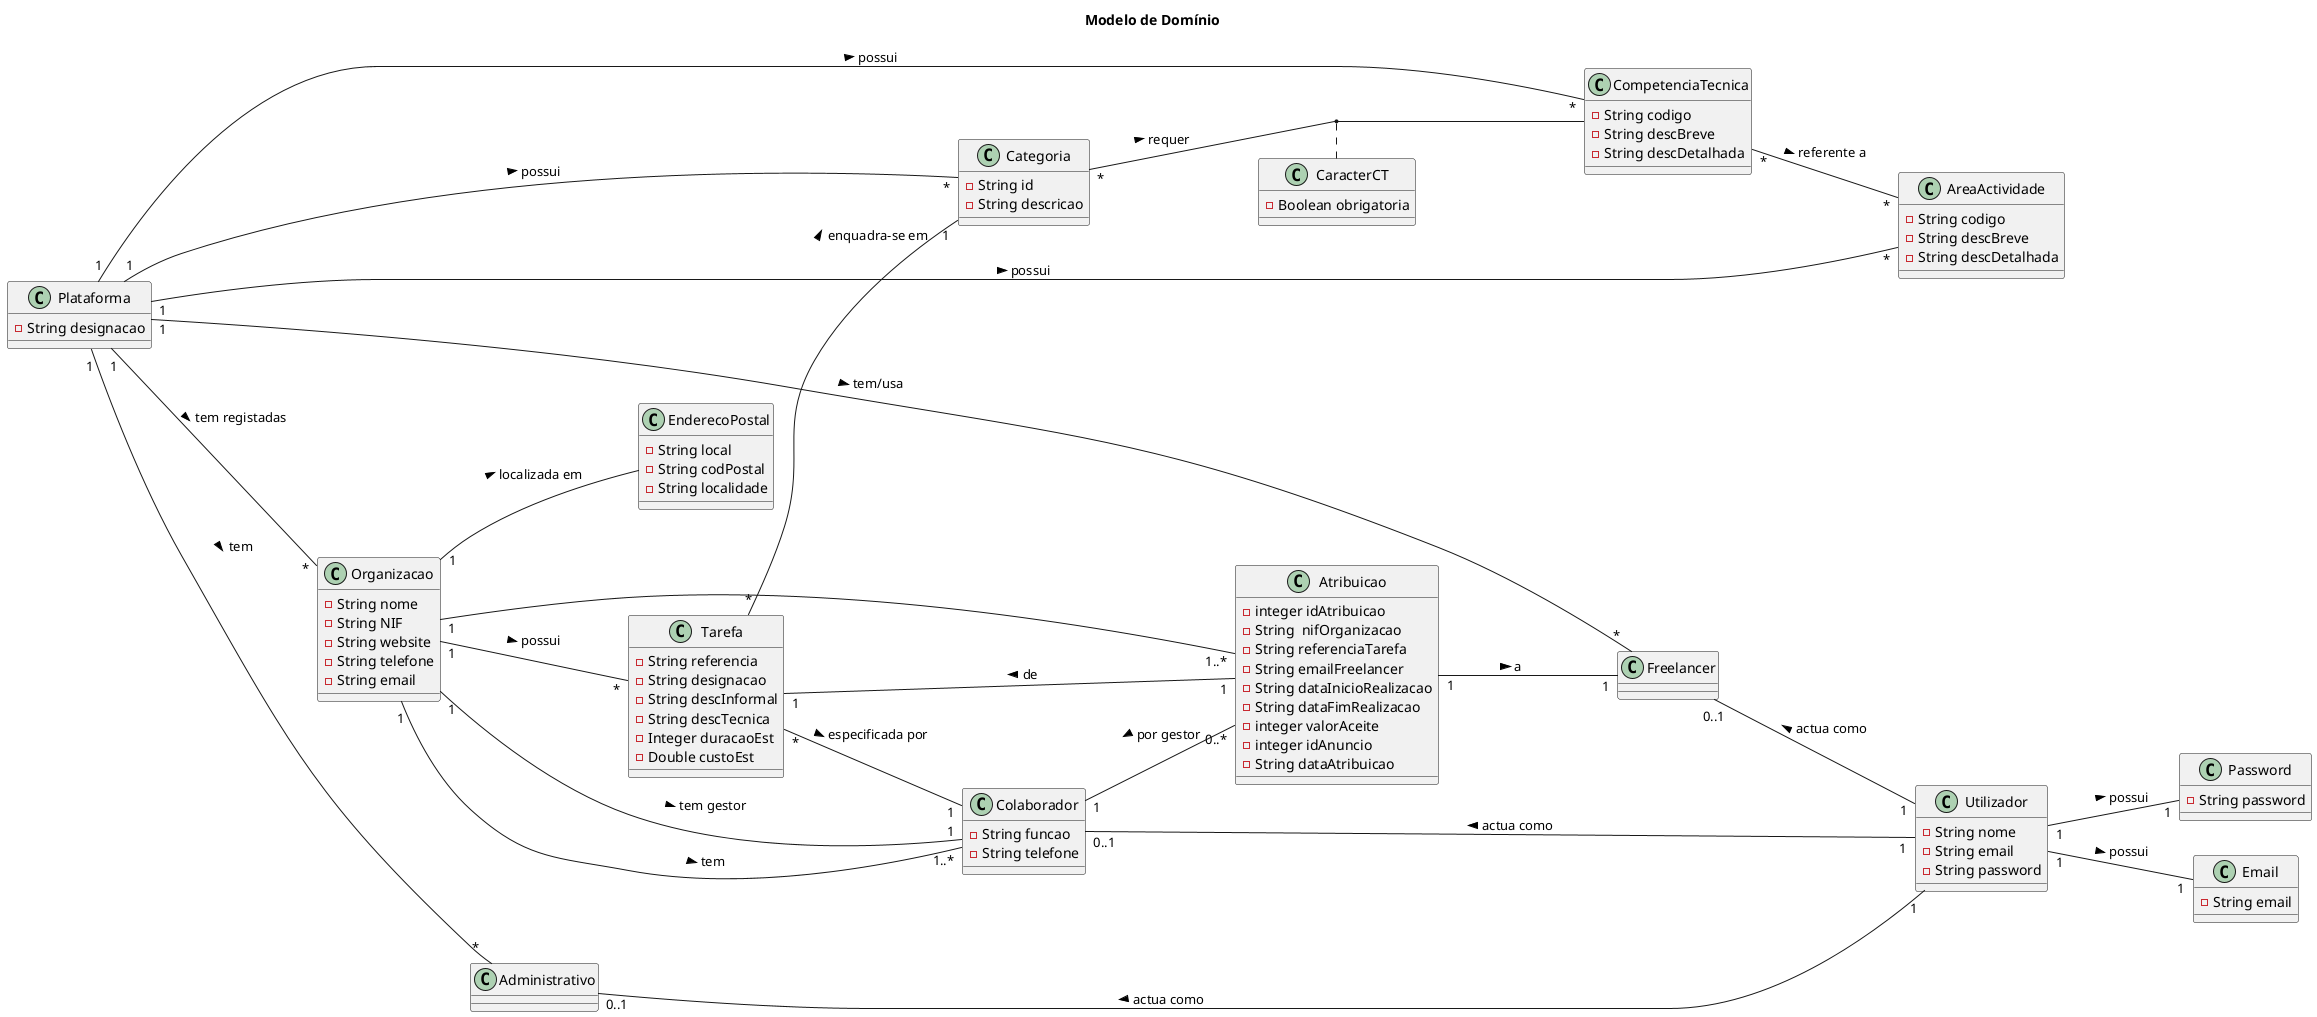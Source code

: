 @startuml
title Modelo de Domínio

left to right direction
class Plataforma {
    -String designacao
}

class AreaActividade {
    -String codigo
    -String descBreve
    -String descDetalhada
}

class CompetenciaTecnica {
    -String codigo
    -String descBreve
    -String descDetalhada
}

class Organizacao {
    -String nome
    -String NIF
    -String website
    -String telefone
    -String email
}

class Tarefa {
    -String referencia
    -String designacao
    -String descInformal
    -String descTecnica
    -Integer duracaoEst
    -Double custoEst
}

class CaracterCT {
    -Boolean obrigatoria
}

class Categoria {
    -String id
    -String descricao 
}

class Colaborador {
    -String funcao
    -String telefone
}

class EnderecoPostal {
    -String local
    -String codPostal
    -String localidade
}

class Freelancer {
}

class Administrativo {
}

class Utilizador {
    -String nome
    -String email
    -String password
}

class Password {
    -String password
}

class Email {
    -String email
}

class Atribuicao {
    -integer idAtribuicao
    -String  nifOrganizacao
    -String referenciaTarefa
    -String emailFreelancer
    -String dataInicioRealizacao
    -String dataFimRealizacao
    -integer valorAceite
    -integer idAnuncio
    -String dataAtribuicao
}

Plataforma"1" -- "*"Organizacao: tem registadas >
Plataforma"1" -- "*"Freelancer: tem/usa >
Plataforma"1" -- "*"Administrativo: tem >
Plataforma"1" -- "*"AreaActividade: possui >
Plataforma"1" -- "*"CompetenciaTecnica: possui >
Plataforma"1" -- "*"Categoria: possui >
Tarefa"*" -- "1"Categoria: enquadra-se em >
Tarefa"*" -- "1"Colaborador: especificada por >
CompetenciaTecnica"*" -- "*"AreaActividade: referente a >
Organizacao"1" -- "*"Tarefa: possui >
Organizacao"1" -- EnderecoPostal: localizada em >
Organizacao"1" -- "1"Colaborador: tem gestor >
Organizacao"1" -- "1..*"Colaborador: tem >
Freelancer"0..1" -- "1"Utilizador: actua como <
Administrativo"0..1" -- "1"Utilizador: actua como <
Colaborador"0..1" -- "1"Utilizador: actua como <
Categoria"*" -- CompetenciaTecnica: requer >
(Categoria, CompetenciaTecnica) . CaracterCT
Utilizador"1" -- "1"Email: possui >
Utilizador"1" -- "1"Password: possui >
Atribuicao"1" -- "1" Tarefa: de >
Atribuicao"1" -- "1" Freelancer: a >
Atribuicao"1..*" -- "1" Organizacao
Colaborador"1" -- "0..*" Atribuicao: por gestor <


@enduml